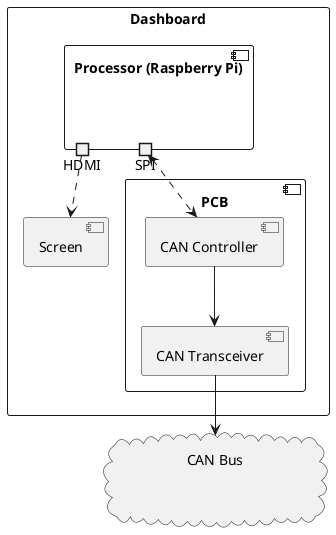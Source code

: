 @startuml

rectangle "Dashboard" as dashboard {
    component "Screen" as screen
    component "Processor (Raspberry Pi)" as pi {
        portout "HDMI" as hdmi
        portout "SPI" as spi
    }
    component "PCB" as pcb {
        component "CAN Controller" as mcp
        component "CAN Transceiver" as transceiver
    }
}
cloud "                  CAN Bus                  \n\n" as can

hdmi ..> screen
spi <..> mcp
mcp --> transceiver
transceiver --> can

@enduml